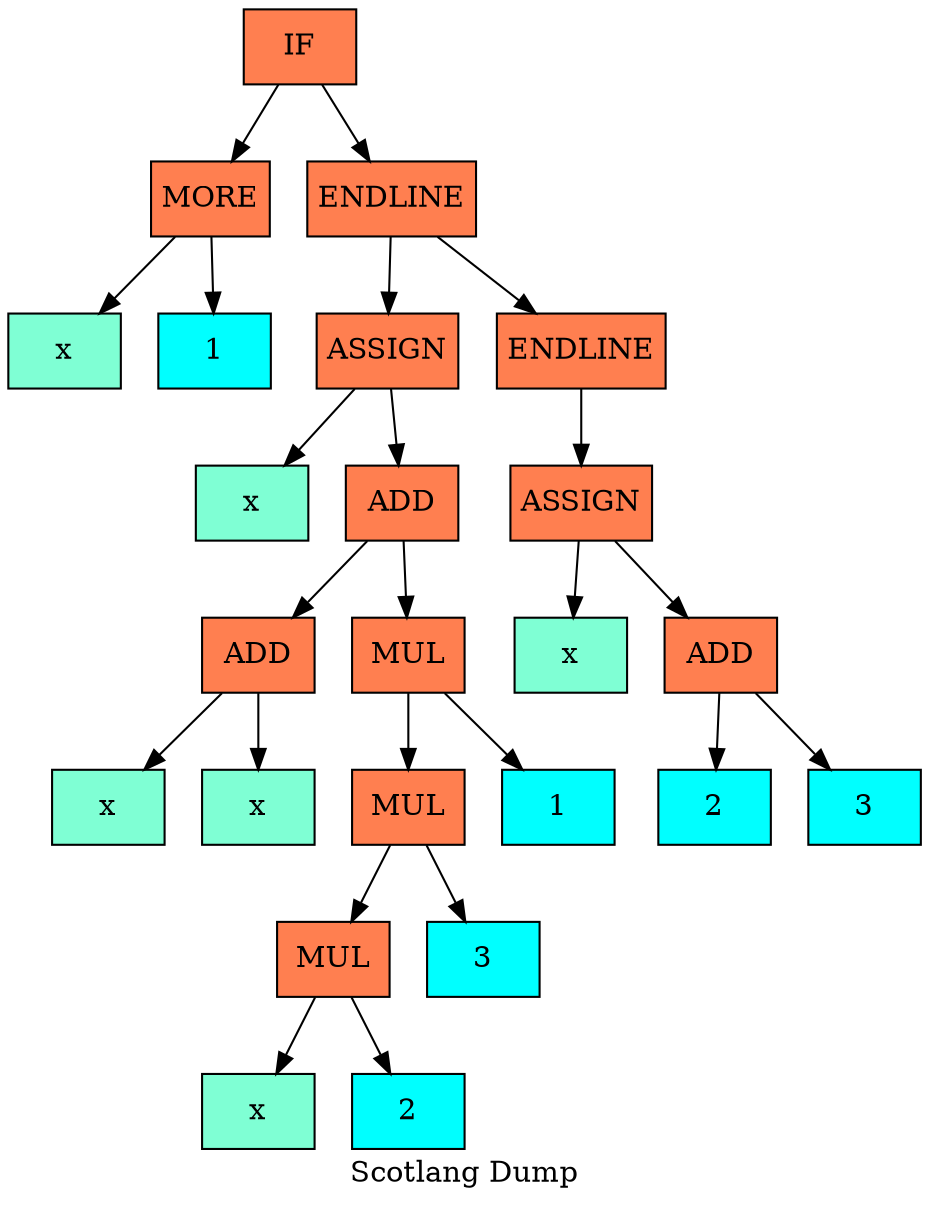   digraph tree  {
  node[   shape     = "Mrecord",  style     = "filled",  fillcolor = "aqua",  fontcolor = "#000000",  margin    = "0.075"];
  rankdir   = "TB";

  label     = "Scotlang Dump";
"node0" [shape = "record", label = "{IF}", fillcolor = "coral"]
"node1" [shape = "record", label = "{MORE}", fillcolor = "coral"]
"node2" [shape = "record", label = "{x}", fillcolor = "aquamarine"]
"node1" -> "node2"
"node3" [shape = "record", label = "{1}", fillcolor = "aqua"]
"node1" -> "node3"
"node0" -> "node1"
"node4" [shape = "record", label = "{ENDLINE}", fillcolor = "coral"]
"node5" [shape = "record", label = "{ASSIGN}", fillcolor = "coral"]
"node6" [shape = "record", label = "{x}", fillcolor = "aquamarine"]
"node5" -> "node6"
"node7" [shape = "record", label = "{ADD}", fillcolor = "coral"]
"node8" [shape = "record", label = "{ADD}", fillcolor = "coral"]
"node9" [shape = "record", label = "{x}", fillcolor = "aquamarine"]
"node8" -> "node9"
"node10" [shape = "record", label = "{x}", fillcolor = "aquamarine"]
"node8" -> "node10"
"node7" -> "node8"
"node11" [shape = "record", label = "{MUL}", fillcolor = "coral"]
"node12" [shape = "record", label = "{MUL}", fillcolor = "coral"]
"node13" [shape = "record", label = "{MUL}", fillcolor = "coral"]
"node14" [shape = "record", label = "{x}", fillcolor = "aquamarine"]
"node13" -> "node14"
"node15" [shape = "record", label = "{2}", fillcolor = "aqua"]
"node13" -> "node15"
"node12" -> "node13"
"node16" [shape = "record", label = "{3}", fillcolor = "aqua"]
"node12" -> "node16"
"node11" -> "node12"
"node17" [shape = "record", label = "{1}", fillcolor = "aqua"]
"node11" -> "node17"
"node7" -> "node11"
"node5" -> "node7"
"node4" -> "node5"
"node18" [shape = "record", label = "{ENDLINE}", fillcolor = "coral"]
"node19" [shape = "record", label = "{ASSIGN}", fillcolor = "coral"]
"node20" [shape = "record", label = "{x}", fillcolor = "aquamarine"]
"node19" -> "node20"
"node21" [shape = "record", label = "{ADD}", fillcolor = "coral"]
"node22" [shape = "record", label = "{2}", fillcolor = "aqua"]
"node21" -> "node22"
"node23" [shape = "record", label = "{3}", fillcolor = "aqua"]
"node21" -> "node23"
"node19" -> "node21"
"node18" -> "node19"
"node4" -> "node18"
"node0" -> "node4"
  }